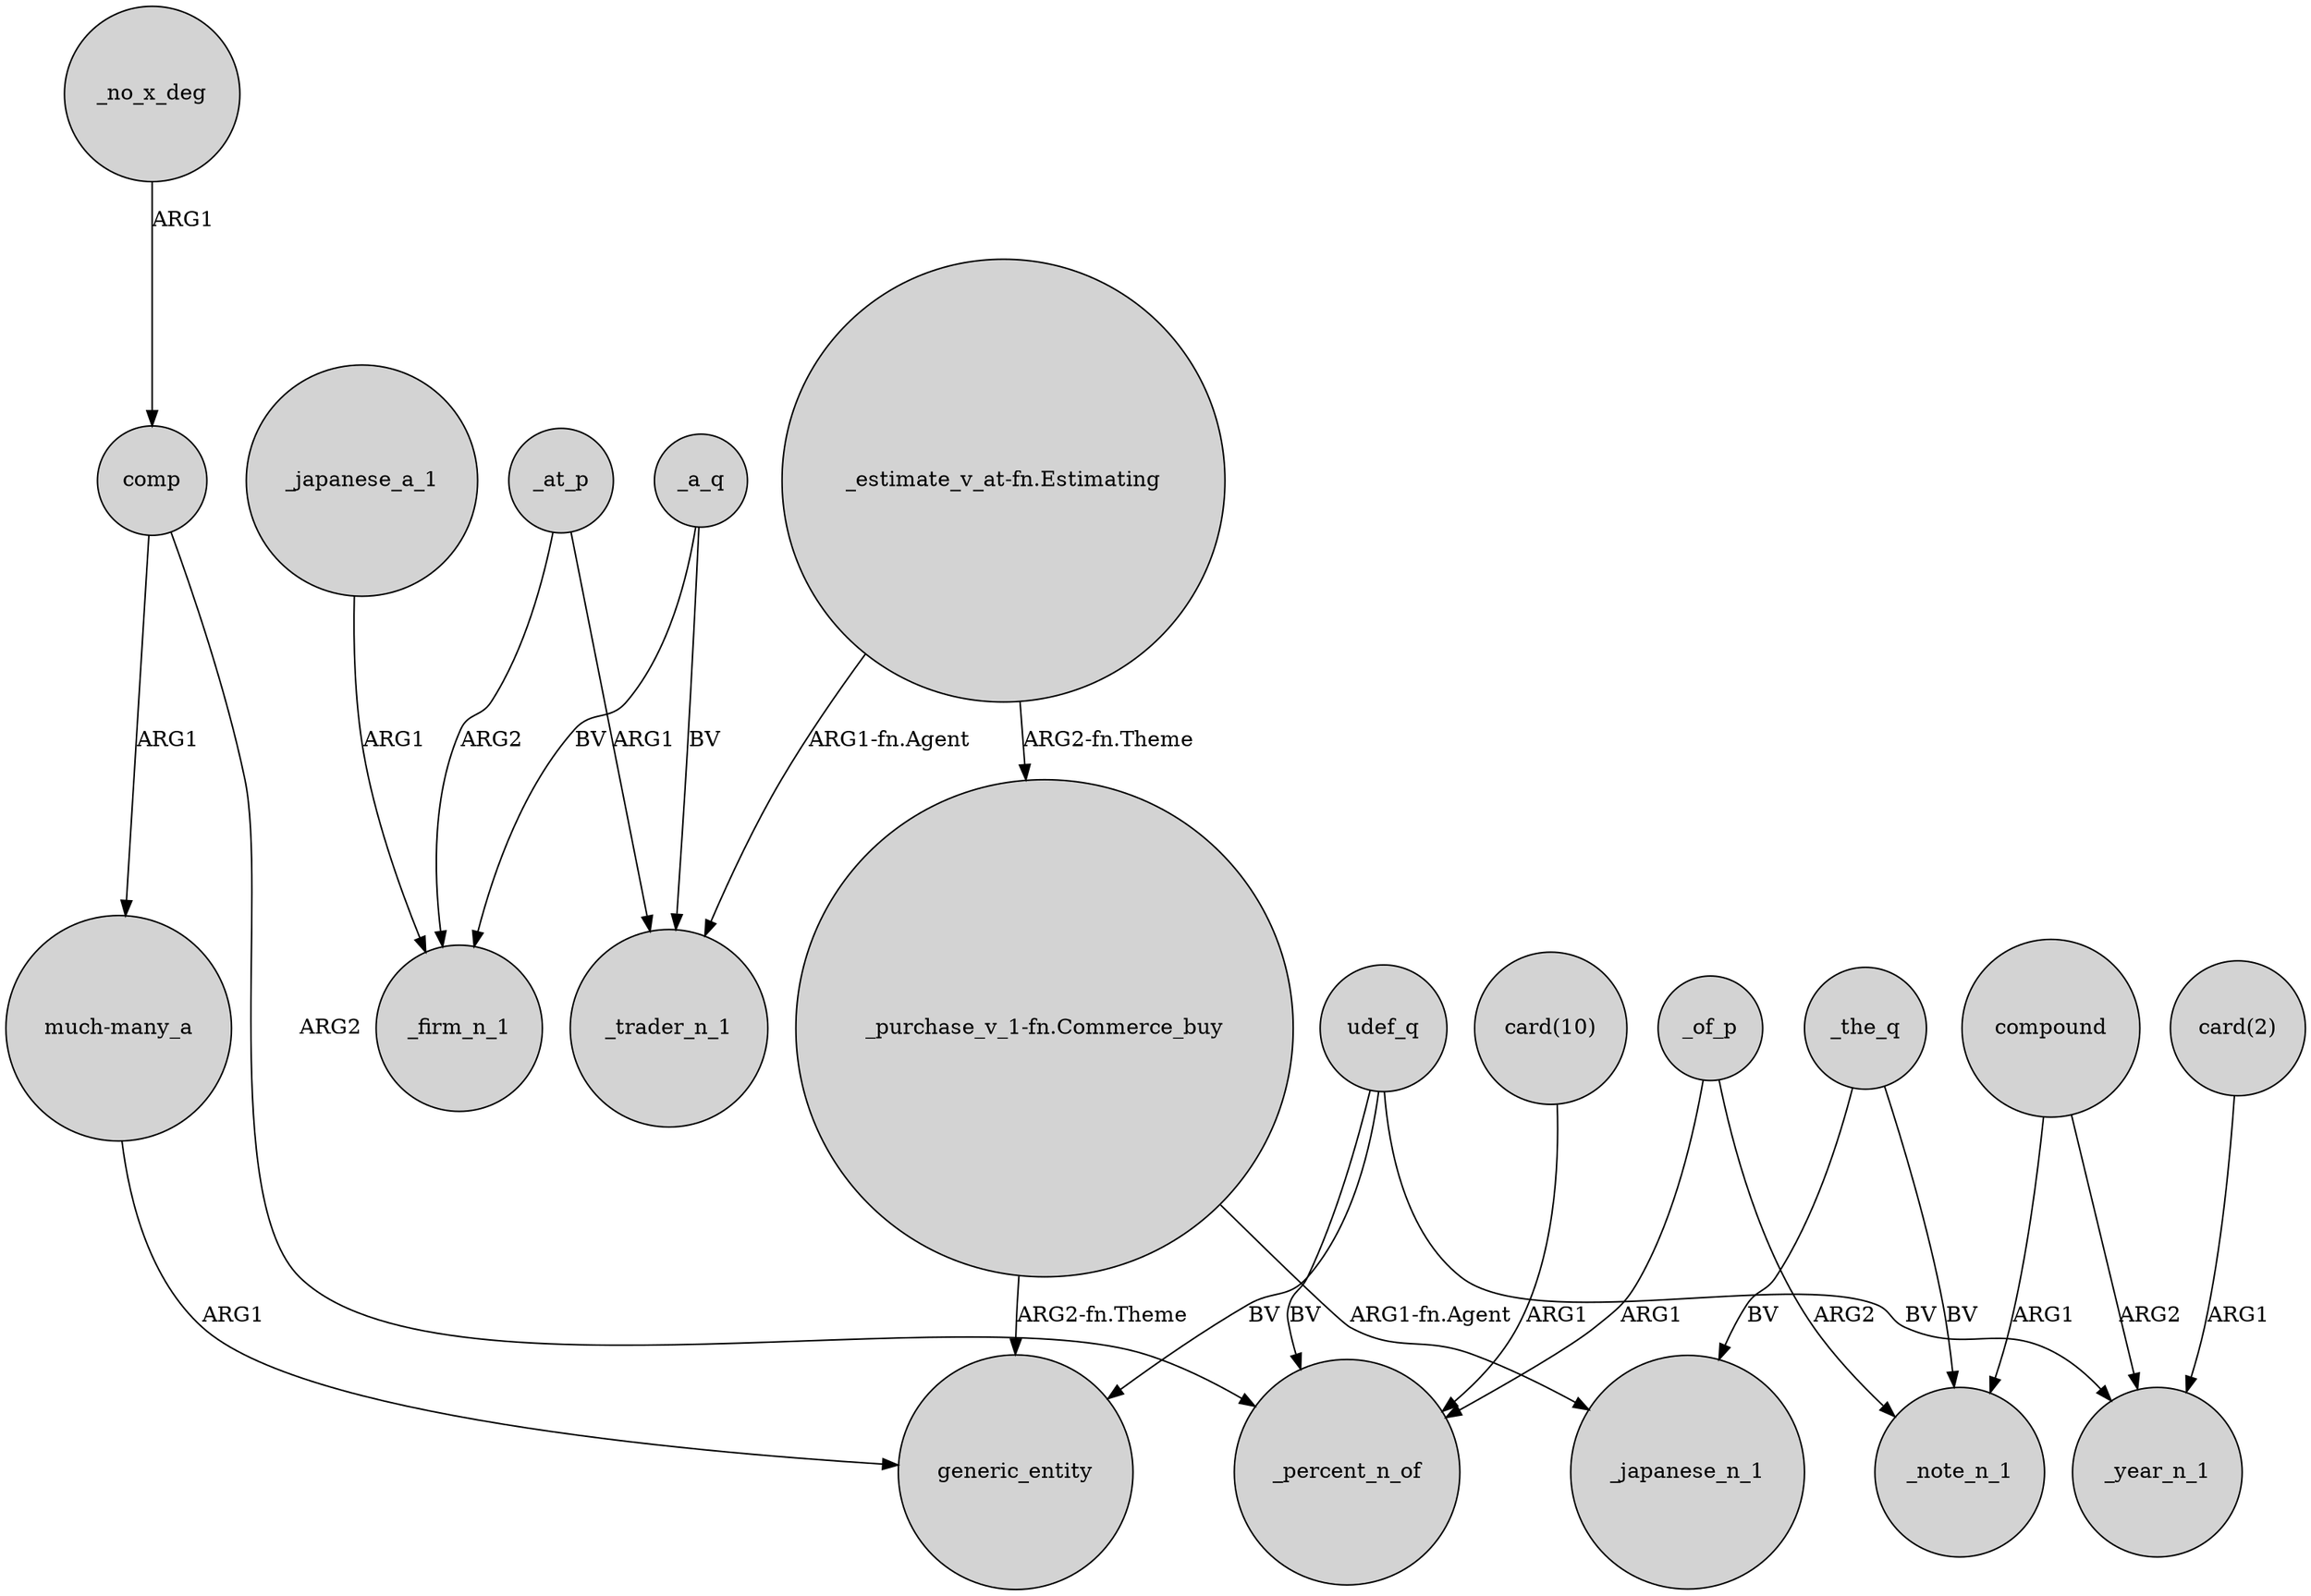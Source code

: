 digraph {
	node [shape=circle style=filled]
	"_estimate_v_at-fn.Estimating" -> _trader_n_1 [label="ARG1-fn.Agent"]
	udef_q -> generic_entity [label=BV]
	compound -> _note_n_1 [label=ARG1]
	"much-many_a" -> generic_entity [label=ARG1]
	comp -> _percent_n_of [label=ARG2]
	_a_q -> _firm_n_1 [label=BV]
	_at_p -> _trader_n_1 [label=ARG1]
	_of_p -> _note_n_1 [label=ARG2]
	_no_x_deg -> comp [label=ARG1]
	"_purchase_v_1-fn.Commerce_buy" -> generic_entity [label="ARG2-fn.Theme"]
	_the_q -> _note_n_1 [label=BV]
	_of_p -> _percent_n_of [label=ARG1]
	_the_q -> _japanese_n_1 [label=BV]
	"card(10)" -> _percent_n_of [label=ARG1]
	comp -> "much-many_a" [label=ARG1]
	"card(2)" -> _year_n_1 [label=ARG1]
	_japanese_a_1 -> _firm_n_1 [label=ARG1]
	_a_q -> _trader_n_1 [label=BV]
	"_estimate_v_at-fn.Estimating" -> "_purchase_v_1-fn.Commerce_buy" [label="ARG2-fn.Theme"]
	udef_q -> _year_n_1 [label=BV]
	"_purchase_v_1-fn.Commerce_buy" -> _japanese_n_1 [label="ARG1-fn.Agent"]
	udef_q -> _percent_n_of [label=BV]
	_at_p -> _firm_n_1 [label=ARG2]
	compound -> _year_n_1 [label=ARG2]
}
